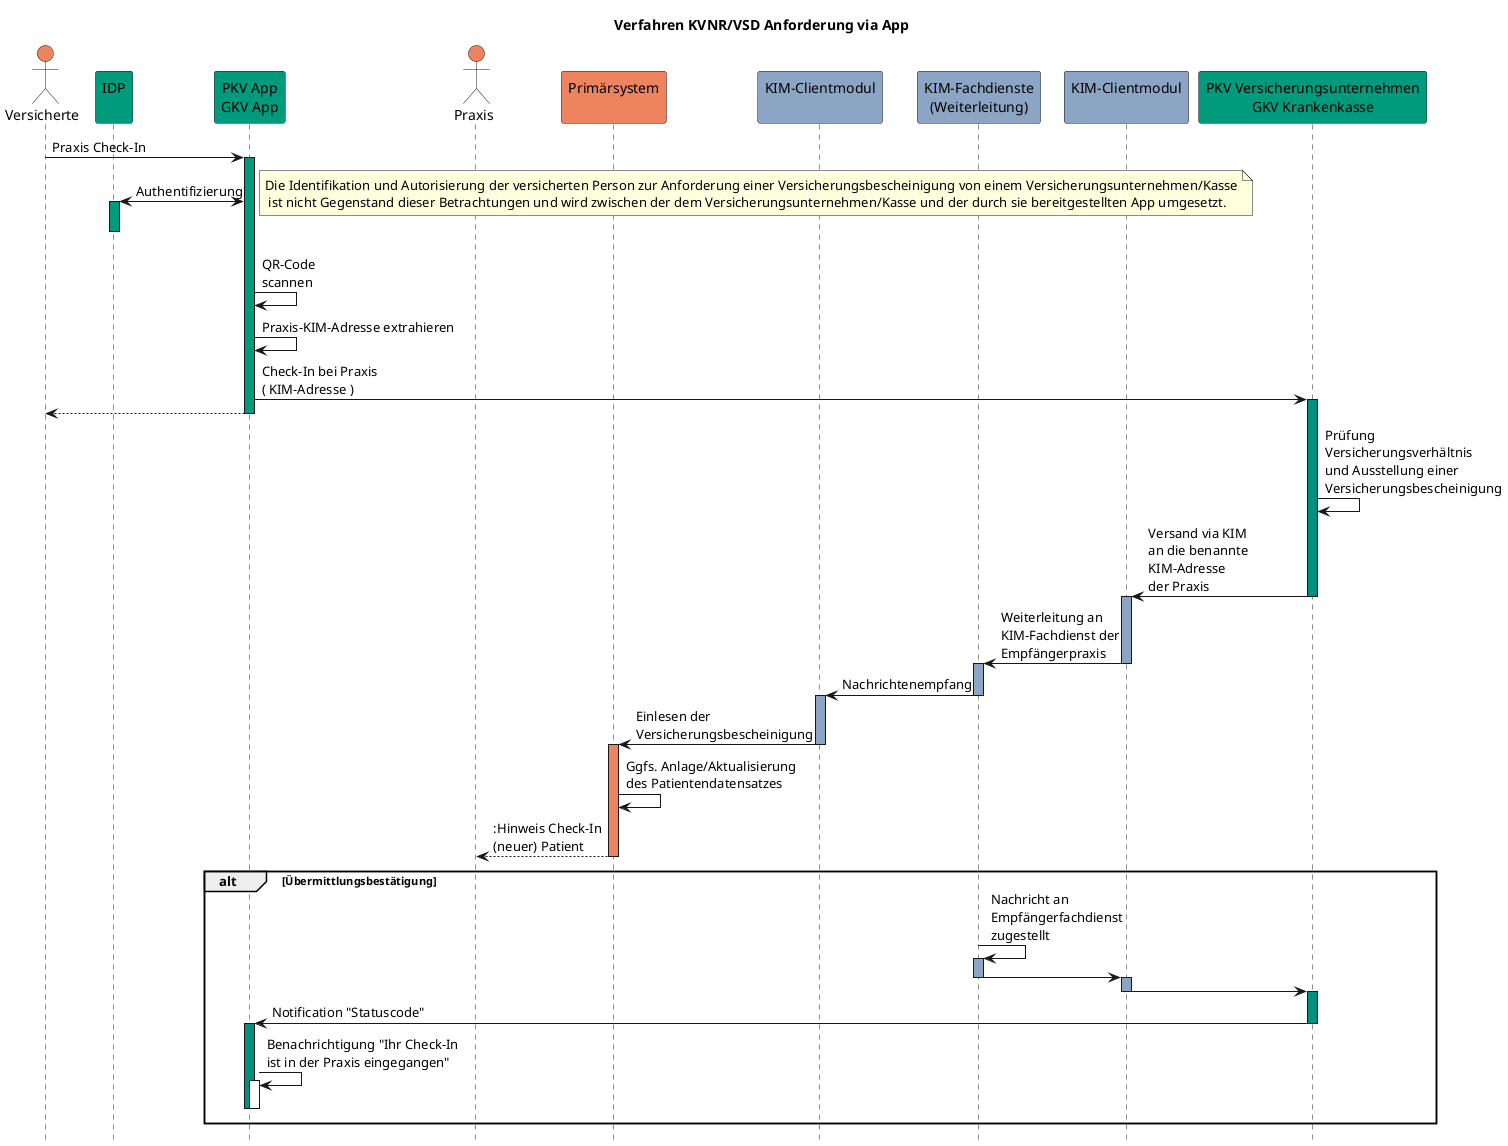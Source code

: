 @startuml pkv_ersatzverfahren

hide footbox
title Verfahren KVNR/VSD Anforderung via App
actor Vers as "Versicherte" #ee8360
participant IDP as "IDP\n" #009a7c
participant App as "PKV App\nGKV App" #009a7c
actor LE as "Praxis" #ee8360
participant PVS as "Primärsystem\n" #ee8360
participant KIMCM1 as "KIM-Clientmodul\n" #8da5c4
participant KIMFD as "KIM-Fachdienste\n(Weiterleitung)" #8da5c4
participant KIMCM2 as "KIM-Clientmodul\n" #8da5c4
participant Kasse as "PKV Versicherungsunternehmen\nGKV Krankenkasse" #009a7c

Vers -> App: Praxis Check-In
activate App #009a7c
App <-> IDP: Authentifizierung
activate IDP #009a7c
note right: Die Identifikation und Autorisierung der versicherten Person zur Anforderung einer Versicherungsbescheinigung von einem Versicherungsunternehmen/Kasse\n ist nicht Gegenstand dieser Betrachtungen und wird zwischen der dem Versicherungsunternehmen/Kasse und der durch sie bereitgestellten App umgesetzt.
deactivate IDP
App -> App: QR-Code\nscannen
App -> App: Praxis-KIM-Adresse extrahieren
App -> Kasse: Check-In bei Praxis\n( KIM-Adresse )
activate Kasse #00907c
App --> Vers:
deactivate App
Kasse -> Kasse: Prüfung\nVersicherungsverhältnis\nund Ausstellung einer\nVersicherungsbescheinigung
Kasse -> KIMCM2: Versand via KIM\nan die benannte\nKIM-Adresse\nder Praxis
deactivate Kasse
activate KIMCM2 #8da5c4
KIMCM2 -> KIMFD: Weiterleitung an\nKIM-Fachdienst der\nEmpfängerpraxis
deactivate KIMCM2
activate KIMFD #8da5c4
KIMFD -> KIMCM1: Nachrichtenempfang
deactivate KIMFD
activate KIMCM1 #8da5c4
KIMCM1 -> PVS: Einlesen der\nVersicherungsbescheinigung
deactivate KIMCM1
activate PVS #ee8360
PVS -> PVS: Ggfs. Anlage/Aktualisierung\ndes Patientendatensatzes
PVS ---> LE: :Hinweis Check-In\n(neuer) Patient
deactivate PVS
alt Übermittlungsbestätigung
    KIMFD -> KIMFD: Nachricht an\nEmpfängerfachdienst\nzugestellt
    activate KIMFD #8da5c4
    KIMFD -> KIMCM2
    deactivate KIMFD
    activate KIMCM2 #8da5c4
    KIMCM2 -> Kasse
    deactivate KIMCM2
    activate Kasse #00907c
    Kasse -> App: Notification "Statuscode"
    deactivate Kasse
    activate App #00907c
    App -> App: Benachrichtigung "Ihr Check-In\nist in der Praxis eingegangen"
    activate App
    deactivate App
    deactivate App

end

@enduml